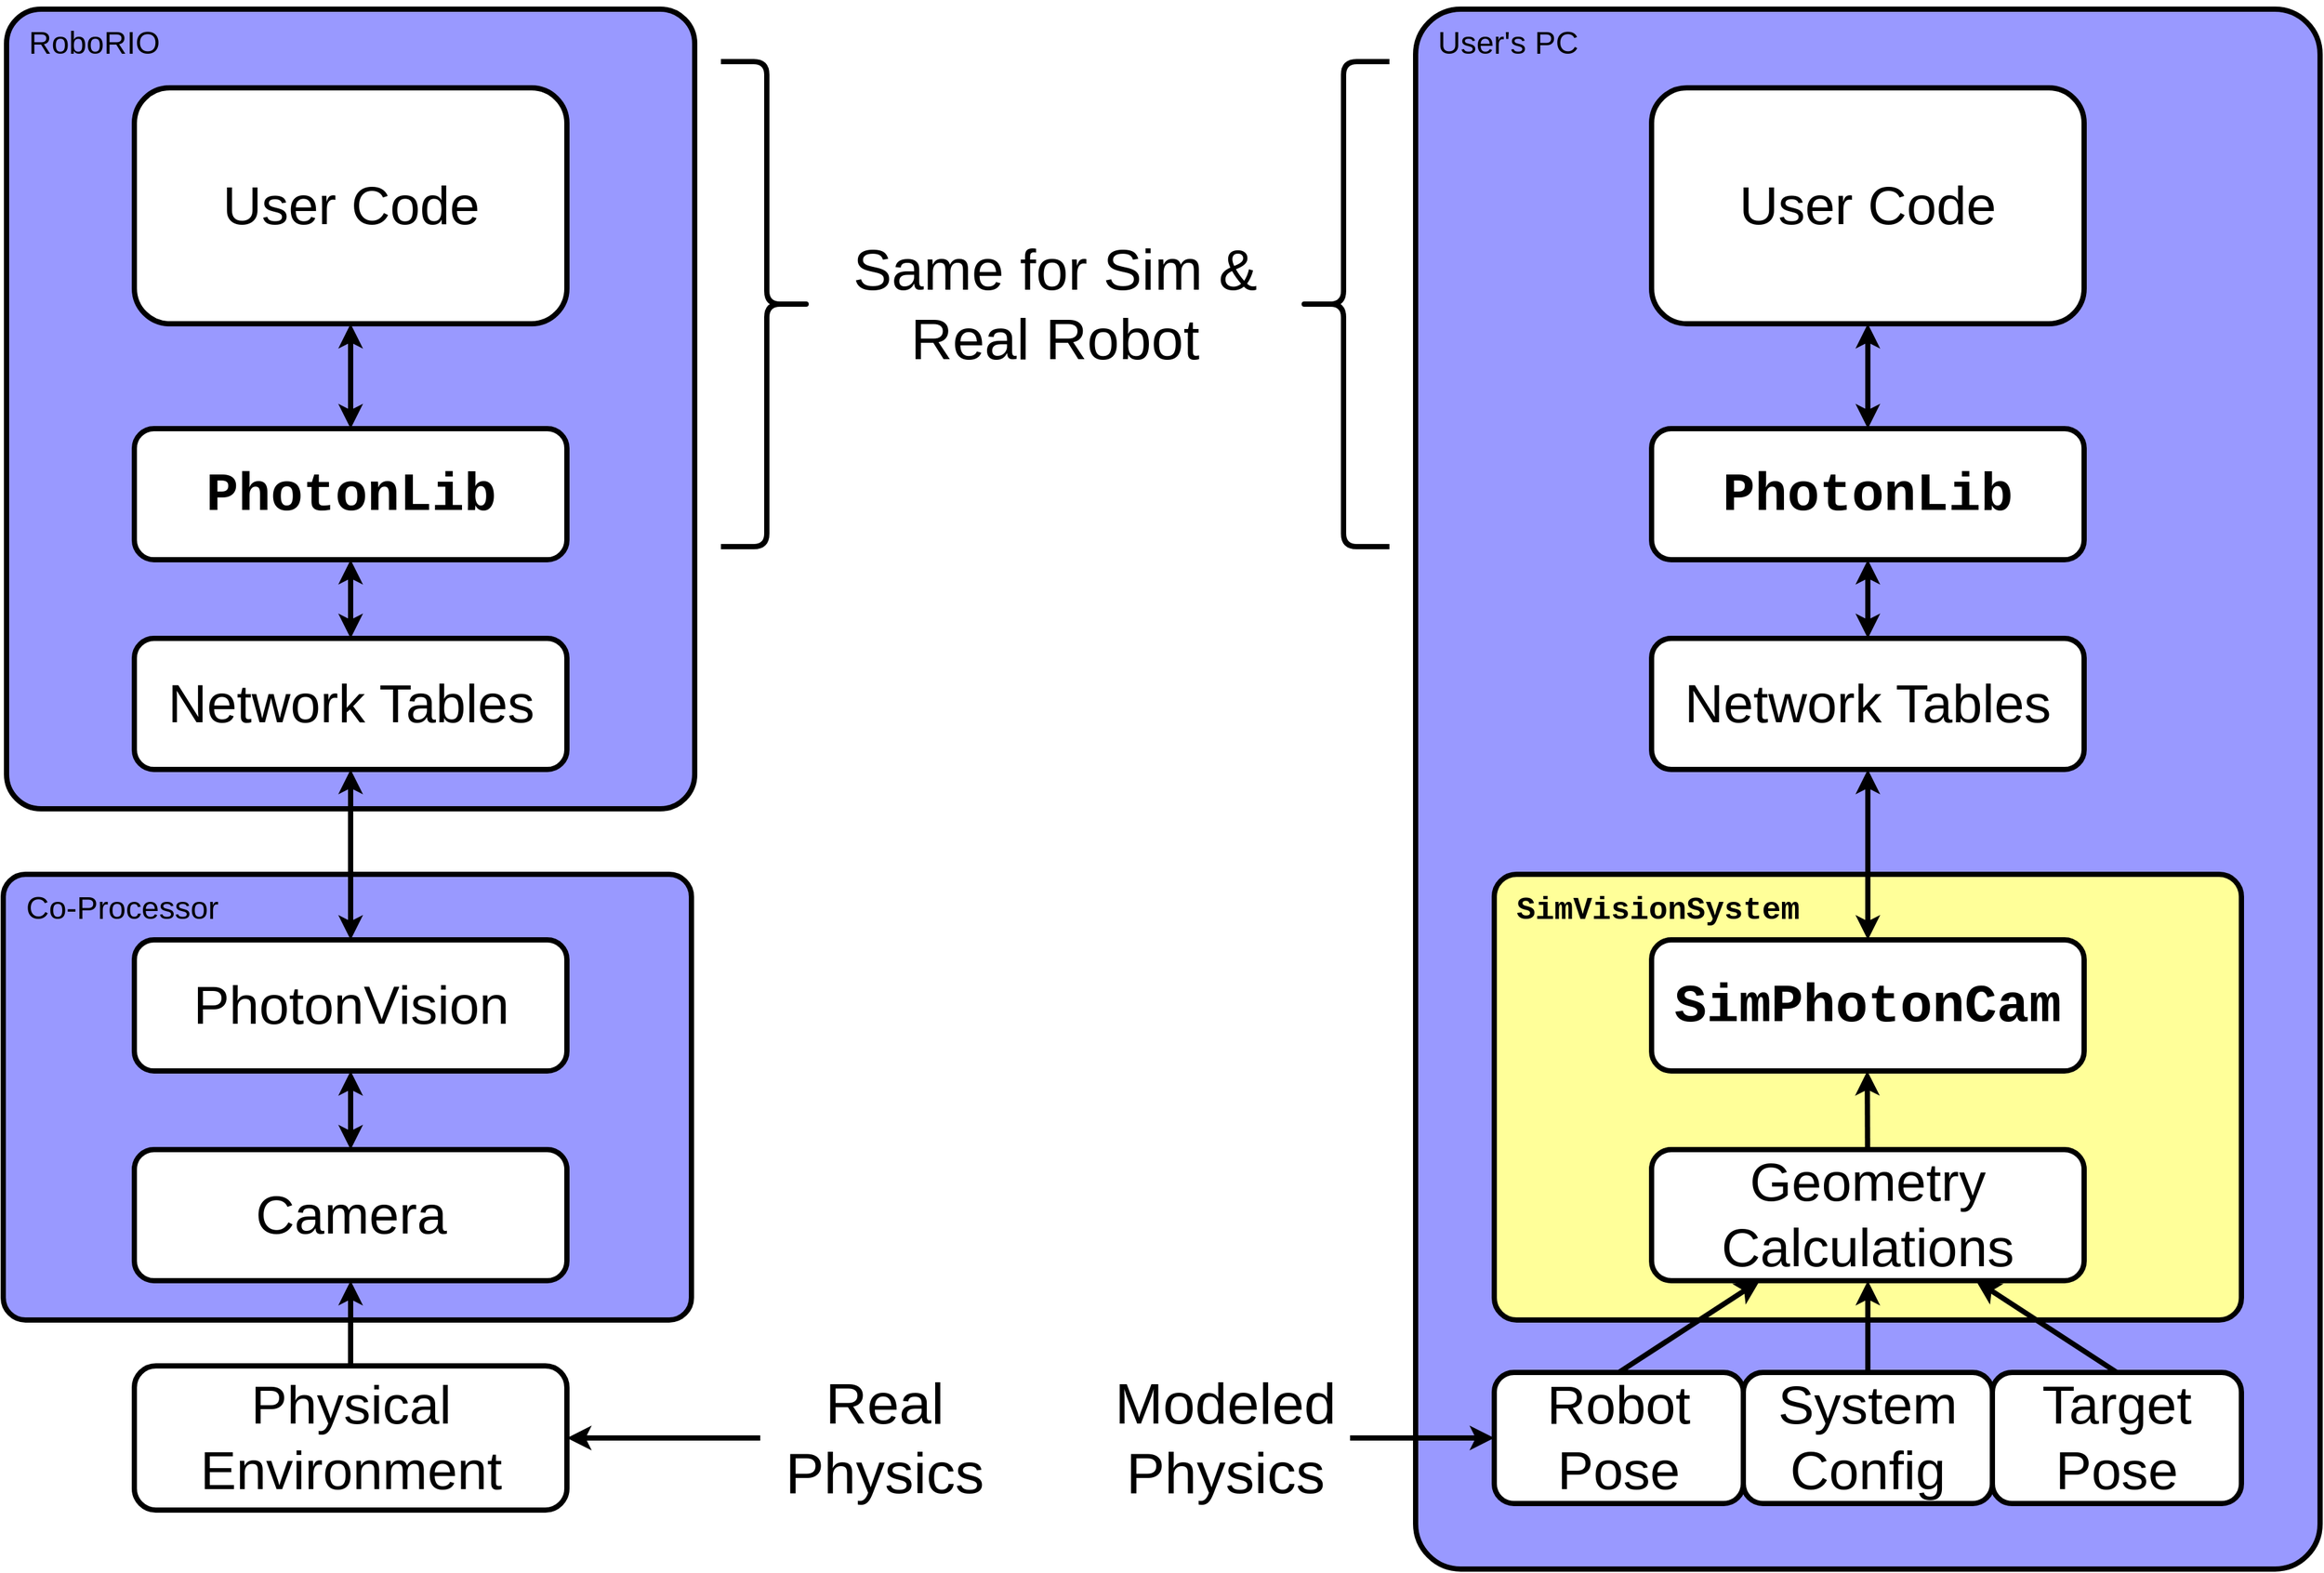 <mxfile version="14.1.8" type="github">
  <diagram name="Page-1" id="6133507b-19e7-1e82-6fc7-422aa6c4b21f">
    <mxGraphModel dx="3342" dy="1843" grid="1" gridSize="10" guides="1" tooltips="1" connect="1" arrows="1" fold="1" page="1" pageScale="1" pageWidth="1920" pageHeight="1200" background="#ffffff" math="0" shadow="0">
      <root>
        <mxCell id="0" />
        <mxCell id="1" parent="0" />
        <mxCell id="dY_EHv_pqDZWPDzGT5Ff-44" value="&lt;font style=&quot;font-size: 24px&quot;&gt;User&#39;s PC&lt;/font&gt;" style="rounded=1;whiteSpace=wrap;html=1;shadow=0;glass=0;labelBackgroundColor=none;comic=0;sketch=0;strokeWidth=4;fontSize=44;align=left;fillColor=#9999FF;arcSize=5;labelPosition=center;verticalLabelPosition=middle;verticalAlign=top;spacing=2;spacingLeft=15;spacingTop=-14;" parent="1" vertex="1">
          <mxGeometry x="1180" y="20" width="690" height="1190" as="geometry" />
        </mxCell>
        <mxCell id="pgLa_8-tVWHz4r8XQfHg-1" value="&lt;b&gt;&lt;font style=&quot;font-size: 24px&quot; face=&quot;Courier New&quot;&gt;SimVisionSystem&lt;/font&gt;&lt;/b&gt;" style="rounded=1;whiteSpace=wrap;html=1;shadow=0;glass=0;labelBackgroundColor=none;comic=0;sketch=0;strokeWidth=4;fontSize=44;align=left;arcSize=5;labelPosition=center;verticalLabelPosition=middle;verticalAlign=top;spacing=2;spacingLeft=15;spacingTop=-14;fillColor=#FFFF99;" vertex="1" parent="1">
          <mxGeometry x="1240" y="680" width="570" height="340" as="geometry" />
        </mxCell>
        <mxCell id="dY_EHv_pqDZWPDzGT5Ff-45" value="&lt;font style=&quot;font-size: 24px&quot;&gt;Co-Processor&lt;/font&gt;" style="rounded=1;whiteSpace=wrap;html=1;shadow=0;glass=0;labelBackgroundColor=none;comic=0;sketch=0;strokeWidth=4;fontSize=44;align=left;fillColor=#9999FF;arcSize=5;labelPosition=center;verticalLabelPosition=middle;verticalAlign=top;spacing=2;spacingLeft=15;spacingTop=-14;" parent="1" vertex="1">
          <mxGeometry x="102.5" y="680" width="525" height="340" as="geometry" />
        </mxCell>
        <mxCell id="dY_EHv_pqDZWPDzGT5Ff-43" value="&lt;font style=&quot;font-size: 24px&quot;&gt;RoboRIO&lt;/font&gt;" style="rounded=1;whiteSpace=wrap;html=1;shadow=0;glass=0;labelBackgroundColor=none;comic=0;sketch=0;strokeWidth=4;fontSize=44;align=left;fillColor=#9999FF;arcSize=5;labelPosition=center;verticalLabelPosition=middle;verticalAlign=top;spacing=2;spacingLeft=15;spacingTop=-14;" parent="1" vertex="1">
          <mxGeometry x="105" y="20" width="525" height="610" as="geometry" />
        </mxCell>
        <mxCell id="dY_EHv_pqDZWPDzGT5Ff-1" value="Network Tables" style="rounded=1;whiteSpace=wrap;html=1;shadow=0;glass=0;labelBackgroundColor=none;comic=0;sketch=0;strokeWidth=4;fontSize=41;align=center;" parent="1" vertex="1">
          <mxGeometry x="202.5" y="500" width="330" height="100" as="geometry" />
        </mxCell>
        <mxCell id="dY_EHv_pqDZWPDzGT5Ff-2" value="&lt;b&gt;&lt;font face=&quot;Courier New&quot;&gt;PhotonLib&lt;/font&gt;&lt;/b&gt;" style="rounded=1;whiteSpace=wrap;html=1;shadow=0;glass=0;labelBackgroundColor=none;comic=0;sketch=0;strokeWidth=4;fontSize=41;align=center;" parent="1" vertex="1">
          <mxGeometry x="202.5" y="340" width="330" height="100" as="geometry" />
        </mxCell>
        <mxCell id="dY_EHv_pqDZWPDzGT5Ff-3" value="User Code" style="rounded=1;whiteSpace=wrap;html=1;shadow=0;glass=0;labelBackgroundColor=none;comic=0;sketch=0;strokeWidth=4;fontSize=41;align=center;" parent="1" vertex="1">
          <mxGeometry x="202.5" y="80" width="330" height="180" as="geometry" />
        </mxCell>
        <mxCell id="dY_EHv_pqDZWPDzGT5Ff-4" value="PhotonVision" style="rounded=1;whiteSpace=wrap;html=1;shadow=0;glass=0;labelBackgroundColor=none;comic=0;sketch=0;strokeWidth=4;fontSize=41;align=center;" parent="1" vertex="1">
          <mxGeometry x="202.5" y="730" width="330" height="100" as="geometry" />
        </mxCell>
        <mxCell id="dY_EHv_pqDZWPDzGT5Ff-5" value="Camera" style="rounded=1;whiteSpace=wrap;html=1;shadow=0;glass=0;labelBackgroundColor=none;comic=0;sketch=0;strokeWidth=4;fontSize=41;align=center;" parent="1" vertex="1">
          <mxGeometry x="202.5" y="890" width="330" height="100" as="geometry" />
        </mxCell>
        <mxCell id="dY_EHv_pqDZWPDzGT5Ff-6" value="Physical Environment" style="rounded=1;whiteSpace=wrap;html=1;shadow=0;glass=0;labelBackgroundColor=none;comic=0;sketch=0;strokeWidth=4;fontSize=41;align=center;" parent="1" vertex="1">
          <mxGeometry x="202.5" y="1055" width="330" height="110" as="geometry" />
        </mxCell>
        <mxCell id="dY_EHv_pqDZWPDzGT5Ff-11" value="&lt;b&gt;&lt;font face=&quot;Courier New&quot;&gt;SimPhotonCam&lt;/font&gt;&lt;/b&gt;" style="rounded=1;whiteSpace=wrap;html=1;shadow=0;glass=0;labelBackgroundColor=none;comic=0;sketch=0;strokeWidth=4;fontSize=41;align=center;" parent="1" vertex="1">
          <mxGeometry x="1360" y="730" width="330" height="100" as="geometry" />
        </mxCell>
        <mxCell id="dY_EHv_pqDZWPDzGT5Ff-12" value="Geometry Calculations" style="rounded=1;whiteSpace=wrap;html=1;shadow=0;glass=0;labelBackgroundColor=none;comic=0;sketch=0;strokeWidth=4;fontSize=41;align=center;" parent="1" vertex="1">
          <mxGeometry x="1360" y="890" width="330" height="100" as="geometry" />
        </mxCell>
        <mxCell id="dY_EHv_pqDZWPDzGT5Ff-13" value="Robot Pose" style="rounded=1;whiteSpace=wrap;html=1;shadow=0;glass=0;labelBackgroundColor=none;comic=0;sketch=0;strokeWidth=4;fontSize=41;align=center;" parent="1" vertex="1">
          <mxGeometry x="1240" y="1060" width="190" height="100" as="geometry" />
        </mxCell>
        <mxCell id="dY_EHv_pqDZWPDzGT5Ff-14" value="Target Pose" style="rounded=1;whiteSpace=wrap;html=1;shadow=0;glass=0;labelBackgroundColor=none;comic=0;sketch=0;strokeWidth=4;fontSize=41;align=center;" parent="1" vertex="1">
          <mxGeometry x="1620" y="1060" width="190" height="100" as="geometry" />
        </mxCell>
        <mxCell id="dY_EHv_pqDZWPDzGT5Ff-15" value="System Config" style="rounded=1;whiteSpace=wrap;html=1;shadow=0;glass=0;labelBackgroundColor=none;comic=0;sketch=0;strokeWidth=4;fontSize=41;align=center;" parent="1" vertex="1">
          <mxGeometry x="1430" y="1060" width="190" height="100" as="geometry" />
        </mxCell>
        <mxCell id="dY_EHv_pqDZWPDzGT5Ff-17" value="" style="endArrow=classic;startArrow=classic;html=1;fontSize=44;strokeWidth=4;entryX=0.5;entryY=1;entryDx=0;entryDy=0;exitX=0.5;exitY=0;exitDx=0;exitDy=0;" parent="1" source="dY_EHv_pqDZWPDzGT5Ff-4" target="dY_EHv_pqDZWPDzGT5Ff-1" edge="1">
          <mxGeometry width="50" height="50" relative="1" as="geometry">
            <mxPoint x="364.58" y="730" as="sourcePoint" />
            <mxPoint x="364.58" y="630" as="targetPoint" />
          </mxGeometry>
        </mxCell>
        <mxCell id="dY_EHv_pqDZWPDzGT5Ff-18" value="" style="endArrow=classic;startArrow=classic;html=1;fontSize=44;strokeWidth=4;entryX=0.5;entryY=1;entryDx=0;entryDy=0;exitX=0.5;exitY=0;exitDx=0;exitDy=0;" parent="1" source="dY_EHv_pqDZWPDzGT5Ff-1" target="dY_EHv_pqDZWPDzGT5Ff-2" edge="1">
          <mxGeometry width="50" height="50" relative="1" as="geometry">
            <mxPoint x="368" y="500" as="sourcePoint" />
            <mxPoint x="365" y="460" as="targetPoint" />
          </mxGeometry>
        </mxCell>
        <mxCell id="dY_EHv_pqDZWPDzGT5Ff-19" value="" style="endArrow=classic;startArrow=classic;html=1;fontSize=44;strokeWidth=4;entryX=0.5;entryY=1;entryDx=0;entryDy=0;exitX=0.5;exitY=0;exitDx=0;exitDy=0;" parent="1" source="dY_EHv_pqDZWPDzGT5Ff-2" target="dY_EHv_pqDZWPDzGT5Ff-3" edge="1">
          <mxGeometry width="50" height="50" relative="1" as="geometry">
            <mxPoint x="360" y="350" as="sourcePoint" />
            <mxPoint x="360" y="290" as="targetPoint" />
          </mxGeometry>
        </mxCell>
        <mxCell id="dY_EHv_pqDZWPDzGT5Ff-28" value="Network Tables" style="rounded=1;whiteSpace=wrap;html=1;shadow=0;glass=0;labelBackgroundColor=none;comic=0;sketch=0;strokeWidth=4;fontSize=41;align=center;" parent="1" vertex="1">
          <mxGeometry x="1360" y="500" width="330" height="100" as="geometry" />
        </mxCell>
        <mxCell id="dY_EHv_pqDZWPDzGT5Ff-29" value="&lt;b&gt;&lt;font face=&quot;Courier New&quot;&gt;PhotonLib&lt;/font&gt;&lt;/b&gt;" style="rounded=1;whiteSpace=wrap;html=1;shadow=0;glass=0;labelBackgroundColor=none;comic=0;sketch=0;strokeWidth=4;fontSize=41;align=center;" parent="1" vertex="1">
          <mxGeometry x="1360" y="340" width="330" height="100" as="geometry" />
        </mxCell>
        <mxCell id="dY_EHv_pqDZWPDzGT5Ff-30" value="User Code" style="rounded=1;whiteSpace=wrap;html=1;shadow=0;glass=0;labelBackgroundColor=none;comic=0;sketch=0;strokeWidth=4;fontSize=41;align=center;" parent="1" vertex="1">
          <mxGeometry x="1360" y="80" width="330" height="180" as="geometry" />
        </mxCell>
        <mxCell id="dY_EHv_pqDZWPDzGT5Ff-31" value="" style="endArrow=classic;startArrow=classic;html=1;fontSize=44;strokeWidth=4;entryX=0.5;entryY=1;entryDx=0;entryDy=0;exitX=0.5;exitY=0;exitDx=0;exitDy=0;" parent="1" target="dY_EHv_pqDZWPDzGT5Ff-28" edge="1">
          <mxGeometry width="50" height="50" relative="1" as="geometry">
            <mxPoint x="1525" y="730" as="sourcePoint" />
            <mxPoint x="1524.58" y="610" as="targetPoint" />
          </mxGeometry>
        </mxCell>
        <mxCell id="dY_EHv_pqDZWPDzGT5Ff-32" value="" style="endArrow=classic;startArrow=classic;html=1;fontSize=44;strokeWidth=4;" parent="1" edge="1">
          <mxGeometry width="50" height="50" relative="1" as="geometry">
            <mxPoint x="1525" y="500" as="sourcePoint" />
            <mxPoint x="1525" y="440" as="targetPoint" />
          </mxGeometry>
        </mxCell>
        <mxCell id="dY_EHv_pqDZWPDzGT5Ff-33" value="" style="endArrow=classic;startArrow=classic;html=1;fontSize=44;strokeWidth=4;entryX=0.5;entryY=1;entryDx=0;entryDy=0;exitX=0.5;exitY=0;exitDx=0;exitDy=0;" parent="1" source="dY_EHv_pqDZWPDzGT5Ff-29" target="dY_EHv_pqDZWPDzGT5Ff-30" edge="1">
          <mxGeometry width="50" height="50" relative="1" as="geometry">
            <mxPoint x="1520" y="330" as="sourcePoint" />
            <mxPoint x="1520" y="270" as="targetPoint" />
          </mxGeometry>
        </mxCell>
        <mxCell id="dY_EHv_pqDZWPDzGT5Ff-34" value="" style="endArrow=classic;startArrow=classic;html=1;fontSize=44;strokeWidth=4;exitX=0.5;exitY=0;exitDx=0;exitDy=0;entryX=0.5;entryY=1;entryDx=0;entryDy=0;" parent="1" source="dY_EHv_pqDZWPDzGT5Ff-5" target="dY_EHv_pqDZWPDzGT5Ff-4" edge="1">
          <mxGeometry width="50" height="50" relative="1" as="geometry">
            <mxPoint x="364.58" y="900" as="sourcePoint" />
            <mxPoint x="364.58" y="850" as="targetPoint" />
          </mxGeometry>
        </mxCell>
        <mxCell id="dY_EHv_pqDZWPDzGT5Ff-35" value="" style="endArrow=classic;startArrow=none;html=1;fontSize=44;strokeWidth=4;startFill=0;entryX=0.5;entryY=1;entryDx=0;entryDy=0;" parent="1" source="dY_EHv_pqDZWPDzGT5Ff-6" target="dY_EHv_pqDZWPDzGT5Ff-5" edge="1">
          <mxGeometry width="50" height="50" relative="1" as="geometry">
            <mxPoint x="364.58" y="1050" as="sourcePoint" />
            <mxPoint x="364.58" y="1000" as="targetPoint" />
          </mxGeometry>
        </mxCell>
        <mxCell id="dY_EHv_pqDZWPDzGT5Ff-36" value="" style="endArrow=classic;startArrow=none;html=1;fontSize=44;strokeWidth=4;startFill=0;entryX=0.25;entryY=1;entryDx=0;entryDy=0;exitX=0.5;exitY=0;exitDx=0;exitDy=0;" parent="1" source="dY_EHv_pqDZWPDzGT5Ff-13" target="dY_EHv_pqDZWPDzGT5Ff-12" edge="1">
          <mxGeometry width="50" height="50" relative="1" as="geometry">
            <mxPoint x="1370.219" y="1060" as="sourcePoint" />
            <mxPoint x="1370" y="1000" as="targetPoint" />
          </mxGeometry>
        </mxCell>
        <mxCell id="dY_EHv_pqDZWPDzGT5Ff-37" value="" style="endArrow=classic;startArrow=none;html=1;fontSize=44;strokeWidth=4;startFill=0;entryX=0.75;entryY=1;entryDx=0;entryDy=0;exitX=0.5;exitY=0;exitDx=0;exitDy=0;" parent="1" source="dY_EHv_pqDZWPDzGT5Ff-14" target="dY_EHv_pqDZWPDzGT5Ff-12" edge="1">
          <mxGeometry width="50" height="50" relative="1" as="geometry">
            <mxPoint x="1720" y="1040" as="sourcePoint" />
            <mxPoint x="1827.5" y="950" as="targetPoint" />
          </mxGeometry>
        </mxCell>
        <mxCell id="dY_EHv_pqDZWPDzGT5Ff-38" value="" style="endArrow=classic;startArrow=none;html=1;fontSize=44;strokeWidth=4;startFill=0;entryX=0.5;entryY=1;entryDx=0;entryDy=0;exitX=0.5;exitY=0;exitDx=0;exitDy=0;" parent="1" source="dY_EHv_pqDZWPDzGT5Ff-15" target="dY_EHv_pqDZWPDzGT5Ff-12" edge="1">
          <mxGeometry width="50" height="50" relative="1" as="geometry">
            <mxPoint x="1667.5" y="1080" as="sourcePoint" />
            <mxPoint x="1540" y="990" as="targetPoint" />
          </mxGeometry>
        </mxCell>
        <mxCell id="dY_EHv_pqDZWPDzGT5Ff-42" value="" style="endArrow=classic;startArrow=none;html=1;fontSize=44;strokeWidth=4;startFill=0;" parent="1" edge="1">
          <mxGeometry width="50" height="50" relative="1" as="geometry">
            <mxPoint x="1524.799" y="890" as="sourcePoint" />
            <mxPoint x="1524.58" y="830" as="targetPoint" />
          </mxGeometry>
        </mxCell>
        <mxCell id="pgLa_8-tVWHz4r8XQfHg-2" value="Same for Sim &amp;amp; Real Robot" style="text;html=1;strokeColor=none;fillColor=none;align=center;verticalAlign=middle;whiteSpace=wrap;rounded=0;shadow=0;glass=0;labelBackgroundColor=none;comic=0;sketch=0;fontSize=44;" vertex="1" parent="1">
          <mxGeometry x="720" y="160" width="370" height="170" as="geometry" />
        </mxCell>
        <mxCell id="pgLa_8-tVWHz4r8XQfHg-3" value="Modeled Physics" style="text;html=1;strokeColor=none;fillColor=none;align=center;verticalAlign=middle;whiteSpace=wrap;rounded=0;shadow=0;glass=0;labelBackgroundColor=none;comic=0;sketch=0;fontSize=44;" vertex="1" parent="1">
          <mxGeometry x="940" y="1025" width="190" height="170" as="geometry" />
        </mxCell>
        <mxCell id="pgLa_8-tVWHz4r8XQfHg-4" value="Real Physics" style="text;html=1;strokeColor=none;fillColor=none;align=center;verticalAlign=middle;whiteSpace=wrap;rounded=0;shadow=0;glass=0;labelBackgroundColor=none;comic=0;sketch=0;fontSize=44;" vertex="1" parent="1">
          <mxGeometry x="680" y="1025" width="190" height="170" as="geometry" />
        </mxCell>
        <mxCell id="pgLa_8-tVWHz4r8XQfHg-5" value="" style="endArrow=classic;html=1;strokeWidth=4;fontSize=44;exitX=1;exitY=0.5;exitDx=0;exitDy=0;entryX=0;entryY=0.5;entryDx=0;entryDy=0;" edge="1" parent="1" source="pgLa_8-tVWHz4r8XQfHg-3" target="dY_EHv_pqDZWPDzGT5Ff-13">
          <mxGeometry width="50" height="50" relative="1" as="geometry">
            <mxPoint x="930" y="830" as="sourcePoint" />
            <mxPoint x="980" y="780" as="targetPoint" />
          </mxGeometry>
        </mxCell>
        <mxCell id="pgLa_8-tVWHz4r8XQfHg-6" value="" style="endArrow=classic;html=1;strokeWidth=4;fontSize=44;exitX=0;exitY=0.5;exitDx=0;exitDy=0;entryX=1;entryY=0.5;entryDx=0;entryDy=0;" edge="1" parent="1" source="pgLa_8-tVWHz4r8XQfHg-4" target="dY_EHv_pqDZWPDzGT5Ff-6">
          <mxGeometry width="50" height="50" relative="1" as="geometry">
            <mxPoint x="690" y="1019" as="sourcePoint" />
            <mxPoint x="810" y="1019" as="targetPoint" />
          </mxGeometry>
        </mxCell>
        <mxCell id="pgLa_8-tVWHz4r8XQfHg-7" value="" style="shape=curlyBracket;whiteSpace=wrap;html=1;rounded=1;shadow=0;glass=0;labelBackgroundColor=none;comic=0;sketch=0;strokeWidth=4;fillColor=#FFFF99;fontSize=44;align=left;" vertex="1" parent="1">
          <mxGeometry x="1090" y="60" width="70" height="370" as="geometry" />
        </mxCell>
        <mxCell id="pgLa_8-tVWHz4r8XQfHg-8" value="" style="shape=curlyBracket;whiteSpace=wrap;html=1;rounded=1;shadow=0;glass=0;labelBackgroundColor=none;comic=0;sketch=0;strokeWidth=4;fillColor=#FFFF99;fontSize=44;align=left;rotation=-180;" vertex="1" parent="1">
          <mxGeometry x="650" y="60" width="70" height="370" as="geometry" />
        </mxCell>
      </root>
    </mxGraphModel>
  </diagram>
</mxfile>
